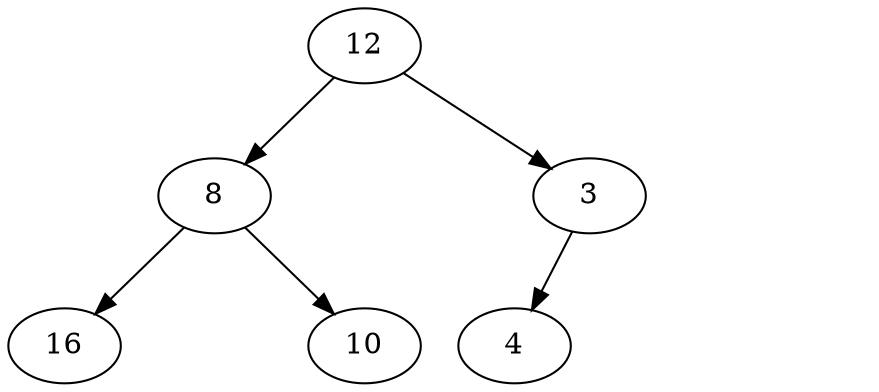 digraph G {
  12 -> 8;
  {edge [style=invis] 12 -> {a [style=invis]};}
  12 -> 3;
  8 -> 16;
  {edge [style=invis] 8 -> {b [style=invis]};}
  8 -> 10;
  3 -> 4;
  {edge [style=invis] 3 -> {c [style=invis]};}
  {edge [style=invis] 3 -> {d [style=invis]};}
}
